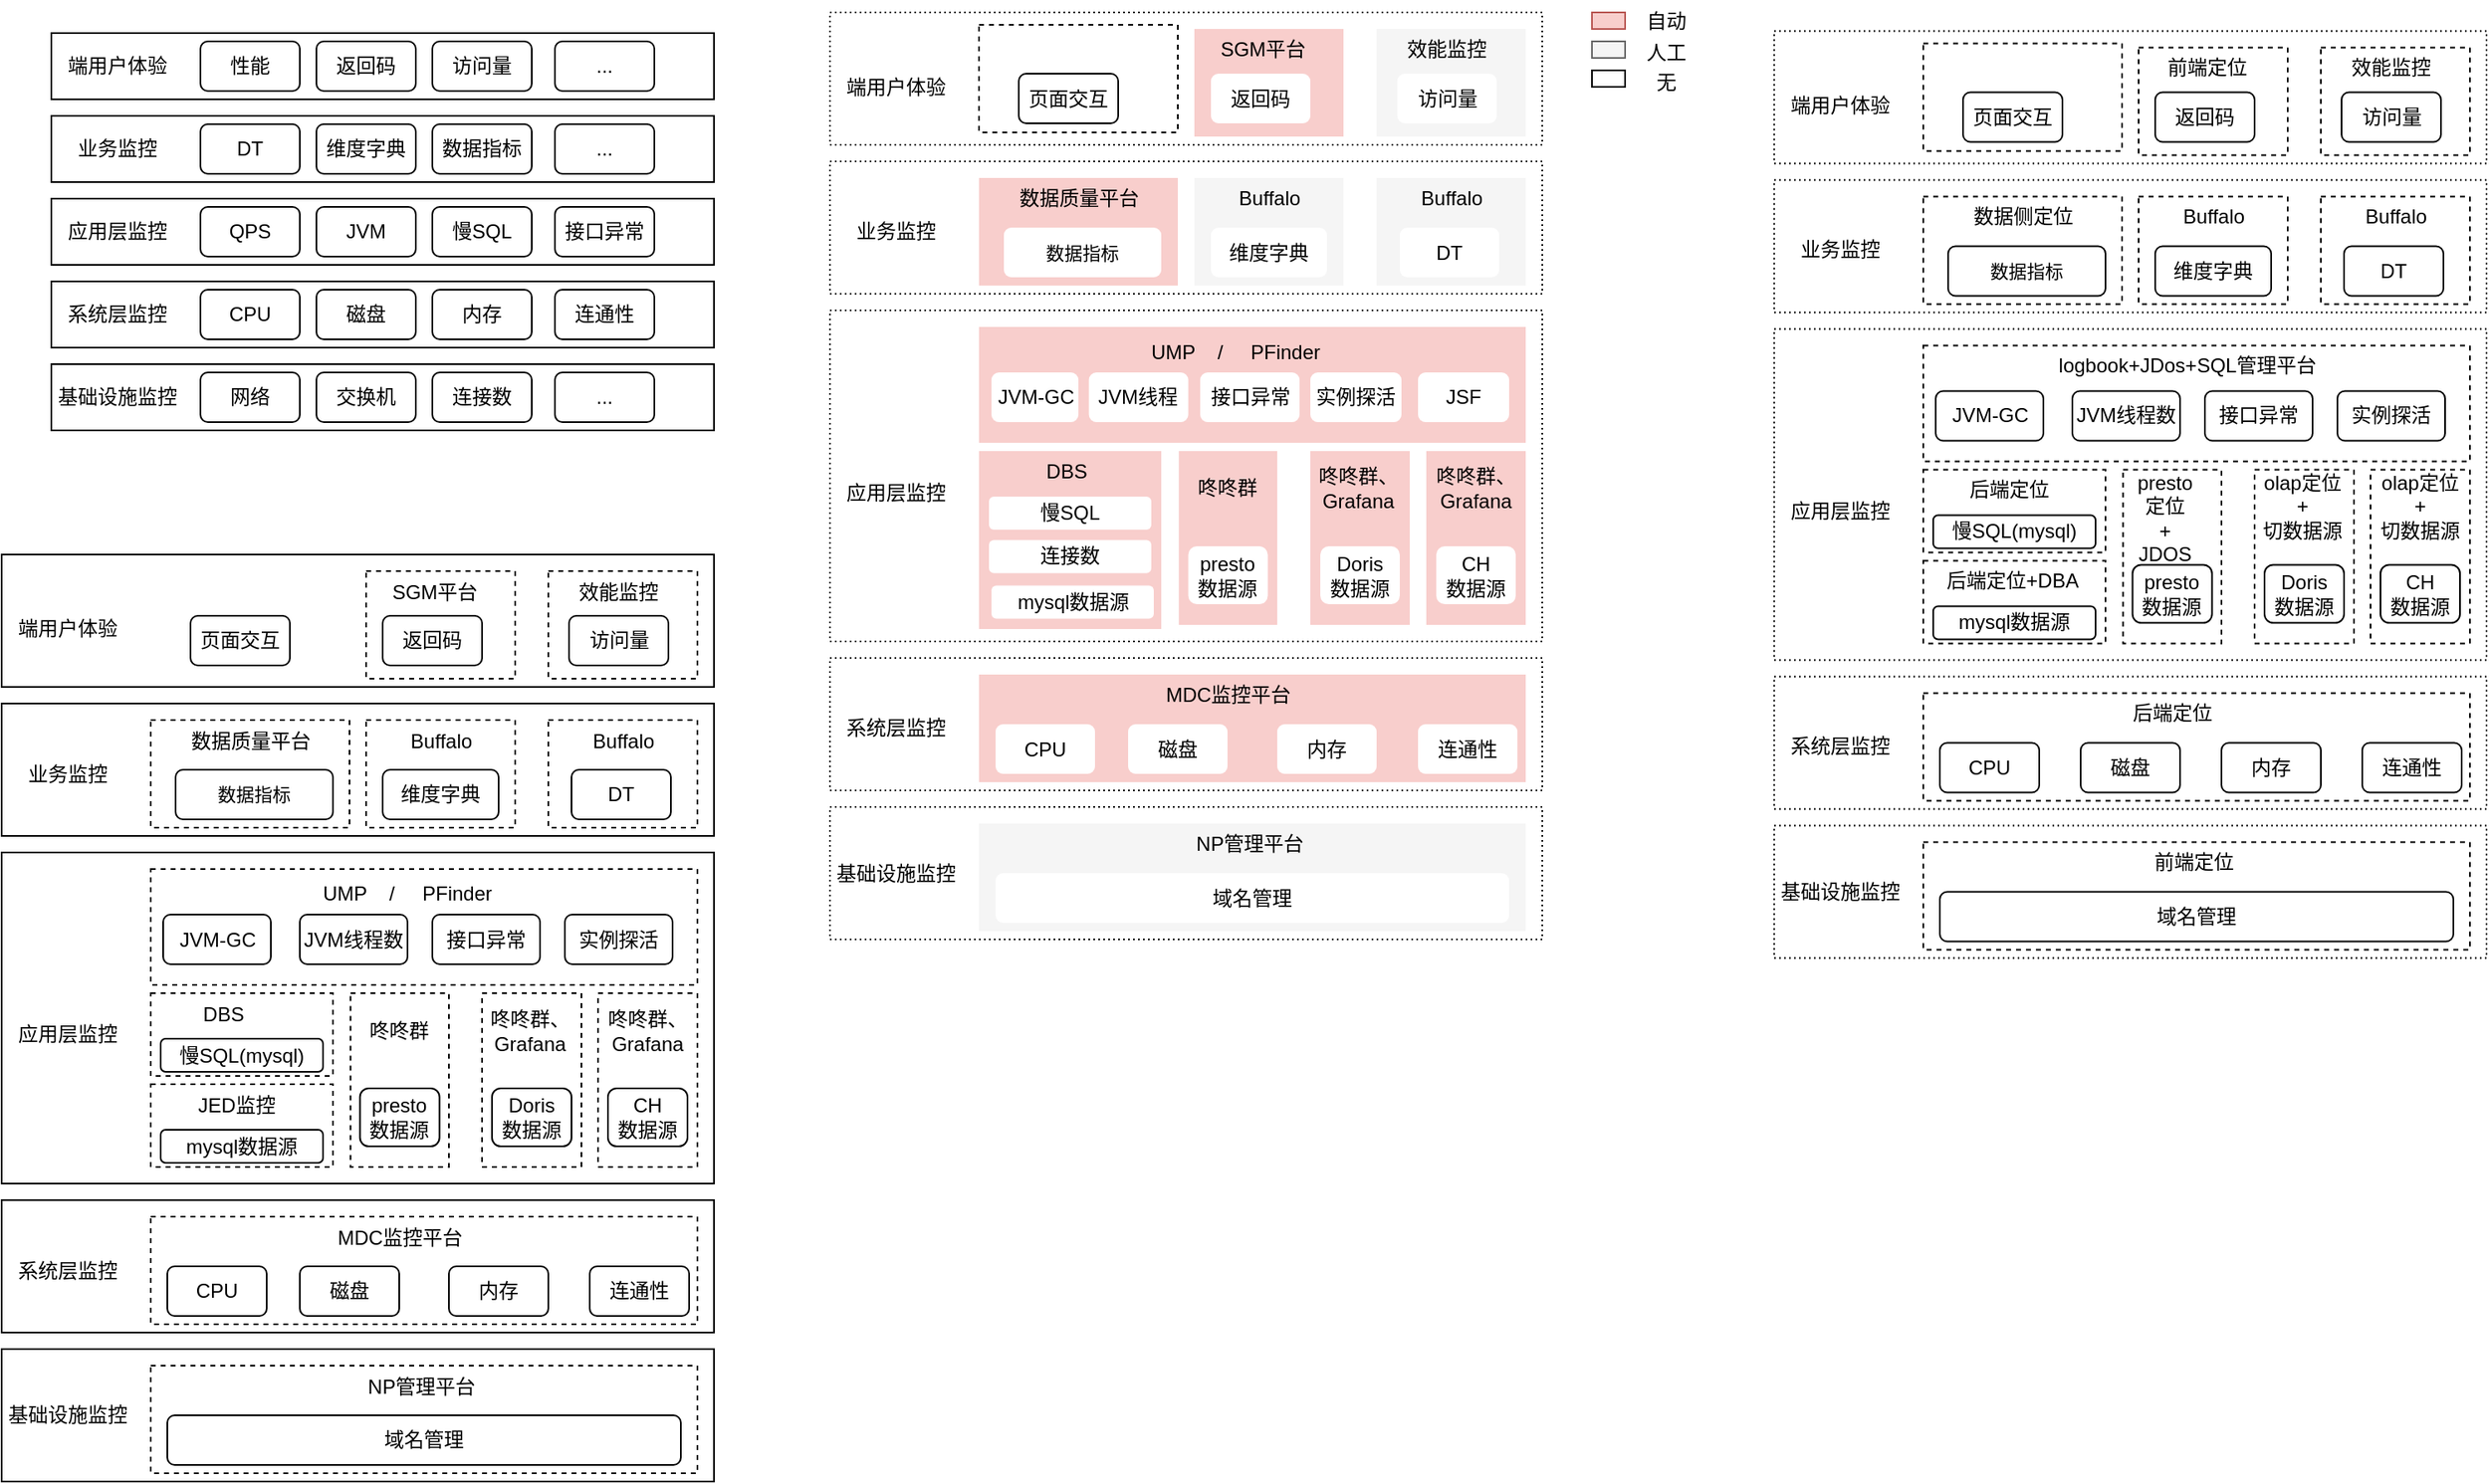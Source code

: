 <mxfile version="21.6.6" type="github">
  <diagram name="系统监控" id="kISr_TE2GQifkpPX-Tt2">
    <mxGraphModel dx="987" dy="639" grid="1" gridSize="10" guides="1" tooltips="1" connect="1" arrows="1" fold="1" page="1" pageScale="1" pageWidth="827" pageHeight="1169" math="0" shadow="0">
      <root>
        <mxCell id="0" />
        <mxCell id="1" parent="0" />
        <mxCell id="VF0tN7SBPmrfUBdGYC7z-159" value="" style="rounded=0;whiteSpace=wrap;html=1;strokeWidth=1;dashed=1;dashPattern=1 2;" vertex="1" parent="1">
          <mxGeometry x="520" y="27.5" width="430" height="80" as="geometry" />
        </mxCell>
        <mxCell id="VF0tN7SBPmrfUBdGYC7z-212" value="" style="rounded=0;whiteSpace=wrap;html=1;dashed=1;shadow=0;strokeWidth=1;" vertex="1" parent="1">
          <mxGeometry x="610" y="35" width="120" height="65" as="geometry" />
        </mxCell>
        <mxCell id="VF0tN7SBPmrfUBdGYC7z-115" value="" style="rounded=0;whiteSpace=wrap;html=1;" vertex="1" parent="1">
          <mxGeometry x="20" y="445" width="430" height="80" as="geometry" />
        </mxCell>
        <mxCell id="VF0tN7SBPmrfUBdGYC7z-153" value="" style="rounded=0;whiteSpace=wrap;html=1;dashed=1;" vertex="1" parent="1">
          <mxGeometry x="350" y="455" width="90" height="65" as="geometry" />
        </mxCell>
        <mxCell id="VF0tN7SBPmrfUBdGYC7z-152" value="" style="rounded=0;whiteSpace=wrap;html=1;dashed=1;" vertex="1" parent="1">
          <mxGeometry x="240" y="455" width="90" height="65" as="geometry" />
        </mxCell>
        <mxCell id="VF0tN7SBPmrfUBdGYC7z-56" value="" style="rounded=0;whiteSpace=wrap;html=1;" vertex="1" parent="1">
          <mxGeometry x="20" y="355" width="430" height="80" as="geometry" />
        </mxCell>
        <mxCell id="VF0tN7SBPmrfUBdGYC7z-151" value="" style="rounded=0;whiteSpace=wrap;html=1;dashed=1;" vertex="1" parent="1">
          <mxGeometry x="350" y="365" width="90" height="65" as="geometry" />
        </mxCell>
        <mxCell id="VF0tN7SBPmrfUBdGYC7z-147" value="" style="rounded=0;whiteSpace=wrap;html=1;dashed=1;" vertex="1" parent="1">
          <mxGeometry x="240" y="365" width="90" height="65" as="geometry" />
        </mxCell>
        <mxCell id="VF0tN7SBPmrfUBdGYC7z-105" value="" style="rounded=0;whiteSpace=wrap;html=1;" vertex="1" parent="1">
          <mxGeometry x="20" y="535" width="430" height="200" as="geometry" />
        </mxCell>
        <mxCell id="VF0tN7SBPmrfUBdGYC7z-126" value="" style="rounded=0;whiteSpace=wrap;html=1;dashed=1;" vertex="1" parent="1">
          <mxGeometry x="230.62" y="620" width="59.38" height="105" as="geometry" />
        </mxCell>
        <mxCell id="VF0tN7SBPmrfUBdGYC7z-1" value="" style="rounded=0;whiteSpace=wrap;html=1;" vertex="1" parent="1">
          <mxGeometry x="50" y="240" width="400" height="40" as="geometry" />
        </mxCell>
        <mxCell id="VF0tN7SBPmrfUBdGYC7z-2" value="基础设施监控" style="text;html=1;strokeColor=none;fillColor=none;align=center;verticalAlign=middle;whiteSpace=wrap;rounded=0;" vertex="1" parent="1">
          <mxGeometry x="50" y="245" width="80" height="30" as="geometry" />
        </mxCell>
        <mxCell id="VF0tN7SBPmrfUBdGYC7z-3" value="网络" style="rounded=1;whiteSpace=wrap;html=1;" vertex="1" parent="1">
          <mxGeometry x="140" y="245" width="60" height="30" as="geometry" />
        </mxCell>
        <mxCell id="VF0tN7SBPmrfUBdGYC7z-4" value="交换机" style="rounded=1;whiteSpace=wrap;html=1;" vertex="1" parent="1">
          <mxGeometry x="210" y="245" width="60" height="30" as="geometry" />
        </mxCell>
        <mxCell id="VF0tN7SBPmrfUBdGYC7z-5" value="连接数" style="rounded=1;whiteSpace=wrap;html=1;" vertex="1" parent="1">
          <mxGeometry x="280" y="245" width="60" height="30" as="geometry" />
        </mxCell>
        <mxCell id="VF0tN7SBPmrfUBdGYC7z-6" value="..." style="rounded=1;whiteSpace=wrap;html=1;" vertex="1" parent="1">
          <mxGeometry x="354" y="245" width="60" height="30" as="geometry" />
        </mxCell>
        <mxCell id="VF0tN7SBPmrfUBdGYC7z-7" value="" style="rounded=0;whiteSpace=wrap;html=1;" vertex="1" parent="1">
          <mxGeometry x="50" y="190" width="400" height="40" as="geometry" />
        </mxCell>
        <mxCell id="VF0tN7SBPmrfUBdGYC7z-8" value="系统层监控" style="text;html=1;strokeColor=none;fillColor=none;align=center;verticalAlign=middle;whiteSpace=wrap;rounded=0;" vertex="1" parent="1">
          <mxGeometry x="50" y="195" width="80" height="30" as="geometry" />
        </mxCell>
        <mxCell id="VF0tN7SBPmrfUBdGYC7z-9" value="CPU" style="rounded=1;whiteSpace=wrap;html=1;" vertex="1" parent="1">
          <mxGeometry x="140" y="195" width="60" height="30" as="geometry" />
        </mxCell>
        <mxCell id="VF0tN7SBPmrfUBdGYC7z-10" value="磁盘" style="rounded=1;whiteSpace=wrap;html=1;" vertex="1" parent="1">
          <mxGeometry x="210" y="195" width="60" height="30" as="geometry" />
        </mxCell>
        <mxCell id="VF0tN7SBPmrfUBdGYC7z-11" value="内存" style="rounded=1;whiteSpace=wrap;html=1;" vertex="1" parent="1">
          <mxGeometry x="280" y="195" width="60" height="30" as="geometry" />
        </mxCell>
        <mxCell id="VF0tN7SBPmrfUBdGYC7z-12" value="连通性" style="rounded=1;whiteSpace=wrap;html=1;" vertex="1" parent="1">
          <mxGeometry x="354" y="195" width="60" height="30" as="geometry" />
        </mxCell>
        <mxCell id="VF0tN7SBPmrfUBdGYC7z-13" value="" style="rounded=0;whiteSpace=wrap;html=1;" vertex="1" parent="1">
          <mxGeometry x="50" y="140" width="400" height="40" as="geometry" />
        </mxCell>
        <mxCell id="VF0tN7SBPmrfUBdGYC7z-14" value="应用层监控" style="text;html=1;strokeColor=none;fillColor=none;align=center;verticalAlign=middle;whiteSpace=wrap;rounded=0;" vertex="1" parent="1">
          <mxGeometry x="50" y="145" width="80" height="30" as="geometry" />
        </mxCell>
        <mxCell id="VF0tN7SBPmrfUBdGYC7z-15" value="QPS" style="rounded=1;whiteSpace=wrap;html=1;" vertex="1" parent="1">
          <mxGeometry x="140" y="145" width="60" height="30" as="geometry" />
        </mxCell>
        <mxCell id="VF0tN7SBPmrfUBdGYC7z-16" value="JVM" style="rounded=1;whiteSpace=wrap;html=1;" vertex="1" parent="1">
          <mxGeometry x="210" y="145" width="60" height="30" as="geometry" />
        </mxCell>
        <mxCell id="VF0tN7SBPmrfUBdGYC7z-17" value="慢SQL" style="rounded=1;whiteSpace=wrap;html=1;" vertex="1" parent="1">
          <mxGeometry x="280" y="145" width="60" height="30" as="geometry" />
        </mxCell>
        <mxCell id="VF0tN7SBPmrfUBdGYC7z-18" value="接口异常" style="rounded=1;whiteSpace=wrap;html=1;" vertex="1" parent="1">
          <mxGeometry x="354" y="145" width="60" height="30" as="geometry" />
        </mxCell>
        <mxCell id="VF0tN7SBPmrfUBdGYC7z-19" value="" style="rounded=0;whiteSpace=wrap;html=1;" vertex="1" parent="1">
          <mxGeometry x="50" y="90" width="400" height="40" as="geometry" />
        </mxCell>
        <mxCell id="VF0tN7SBPmrfUBdGYC7z-20" value="业务监控" style="text;html=1;strokeColor=none;fillColor=none;align=center;verticalAlign=middle;whiteSpace=wrap;rounded=0;" vertex="1" parent="1">
          <mxGeometry x="50" y="95" width="80" height="30" as="geometry" />
        </mxCell>
        <mxCell id="VF0tN7SBPmrfUBdGYC7z-21" value="DT" style="rounded=1;whiteSpace=wrap;html=1;" vertex="1" parent="1">
          <mxGeometry x="140" y="95" width="60" height="30" as="geometry" />
        </mxCell>
        <mxCell id="VF0tN7SBPmrfUBdGYC7z-22" value="维度字典" style="rounded=1;whiteSpace=wrap;html=1;" vertex="1" parent="1">
          <mxGeometry x="210" y="95" width="60" height="30" as="geometry" />
        </mxCell>
        <mxCell id="VF0tN7SBPmrfUBdGYC7z-23" value="数据指标" style="rounded=1;whiteSpace=wrap;html=1;" vertex="1" parent="1">
          <mxGeometry x="280" y="95" width="60" height="30" as="geometry" />
        </mxCell>
        <mxCell id="VF0tN7SBPmrfUBdGYC7z-24" value="..." style="rounded=1;whiteSpace=wrap;html=1;" vertex="1" parent="1">
          <mxGeometry x="354" y="95" width="60" height="30" as="geometry" />
        </mxCell>
        <mxCell id="VF0tN7SBPmrfUBdGYC7z-25" value="" style="rounded=0;whiteSpace=wrap;html=1;" vertex="1" parent="1">
          <mxGeometry x="50" y="40" width="400" height="40" as="geometry" />
        </mxCell>
        <mxCell id="VF0tN7SBPmrfUBdGYC7z-26" value="端用户体验" style="text;html=1;strokeColor=none;fillColor=none;align=center;verticalAlign=middle;whiteSpace=wrap;rounded=0;" vertex="1" parent="1">
          <mxGeometry x="50" y="45" width="80" height="30" as="geometry" />
        </mxCell>
        <mxCell id="VF0tN7SBPmrfUBdGYC7z-27" value="性能" style="rounded=1;whiteSpace=wrap;html=1;" vertex="1" parent="1">
          <mxGeometry x="140" y="45" width="60" height="30" as="geometry" />
        </mxCell>
        <mxCell id="VF0tN7SBPmrfUBdGYC7z-28" value="返回码" style="rounded=1;whiteSpace=wrap;html=1;" vertex="1" parent="1">
          <mxGeometry x="210" y="45" width="60" height="30" as="geometry" />
        </mxCell>
        <mxCell id="VF0tN7SBPmrfUBdGYC7z-30" value="访问量" style="rounded=1;whiteSpace=wrap;html=1;" vertex="1" parent="1">
          <mxGeometry x="280" y="45" width="60" height="30" as="geometry" />
        </mxCell>
        <mxCell id="VF0tN7SBPmrfUBdGYC7z-31" value="..." style="rounded=1;whiteSpace=wrap;html=1;" vertex="1" parent="1">
          <mxGeometry x="354" y="45" width="60" height="30" as="geometry" />
        </mxCell>
        <mxCell id="VF0tN7SBPmrfUBdGYC7z-32" value="" style="rounded=0;whiteSpace=wrap;html=1;" vertex="1" parent="1">
          <mxGeometry x="20" y="835" width="430" height="80" as="geometry" />
        </mxCell>
        <mxCell id="VF0tN7SBPmrfUBdGYC7z-33" value="基础设施监控" style="text;html=1;strokeColor=none;fillColor=none;align=center;verticalAlign=middle;whiteSpace=wrap;rounded=0;" vertex="1" parent="1">
          <mxGeometry x="20" y="860" width="80" height="30" as="geometry" />
        </mxCell>
        <mxCell id="VF0tN7SBPmrfUBdGYC7z-34" value="" style="rounded=0;whiteSpace=wrap;html=1;dashed=1;" vertex="1" parent="1">
          <mxGeometry x="110" y="845" width="330" height="65" as="geometry" />
        </mxCell>
        <mxCell id="VF0tN7SBPmrfUBdGYC7z-57" value="端用户体验" style="text;html=1;strokeColor=none;fillColor=none;align=center;verticalAlign=middle;whiteSpace=wrap;rounded=0;" vertex="1" parent="1">
          <mxGeometry x="20" y="385" width="80" height="30" as="geometry" />
        </mxCell>
        <mxCell id="VF0tN7SBPmrfUBdGYC7z-58" value="页面交互" style="rounded=1;whiteSpace=wrap;html=1;" vertex="1" parent="1">
          <mxGeometry x="134" y="392" width="60" height="30" as="geometry" />
        </mxCell>
        <mxCell id="VF0tN7SBPmrfUBdGYC7z-59" value="返回码" style="rounded=1;whiteSpace=wrap;html=1;" vertex="1" parent="1">
          <mxGeometry x="250" y="392" width="60" height="30" as="geometry" />
        </mxCell>
        <mxCell id="VF0tN7SBPmrfUBdGYC7z-60" value="访问量" style="rounded=1;whiteSpace=wrap;html=1;" vertex="1" parent="1">
          <mxGeometry x="362.5" y="392" width="60" height="30" as="geometry" />
        </mxCell>
        <mxCell id="VF0tN7SBPmrfUBdGYC7z-95" value="域名管理" style="rounded=1;whiteSpace=wrap;html=1;" vertex="1" parent="1">
          <mxGeometry x="120" y="875" width="310" height="30" as="geometry" />
        </mxCell>
        <mxCell id="VF0tN7SBPmrfUBdGYC7z-96" value="NP管理平台" style="text;html=1;strokeColor=none;fillColor=none;align=center;verticalAlign=middle;whiteSpace=wrap;rounded=0;" vertex="1" parent="1">
          <mxGeometry x="212.25" y="845" width="122.5" height="25" as="geometry" />
        </mxCell>
        <mxCell id="VF0tN7SBPmrfUBdGYC7z-97" value="" style="rounded=0;whiteSpace=wrap;html=1;" vertex="1" parent="1">
          <mxGeometry x="20" y="745" width="430" height="80" as="geometry" />
        </mxCell>
        <mxCell id="VF0tN7SBPmrfUBdGYC7z-98" value="系统层监控" style="text;html=1;strokeColor=none;fillColor=none;align=center;verticalAlign=middle;whiteSpace=wrap;rounded=0;" vertex="1" parent="1">
          <mxGeometry x="20" y="772.5" width="80" height="30" as="geometry" />
        </mxCell>
        <mxCell id="VF0tN7SBPmrfUBdGYC7z-99" value="" style="rounded=0;whiteSpace=wrap;html=1;dashed=1;" vertex="1" parent="1">
          <mxGeometry x="110" y="755" width="330" height="65" as="geometry" />
        </mxCell>
        <mxCell id="VF0tN7SBPmrfUBdGYC7z-100" value="CPU" style="rounded=1;whiteSpace=wrap;html=1;" vertex="1" parent="1">
          <mxGeometry x="120" y="785" width="60" height="30" as="geometry" />
        </mxCell>
        <mxCell id="VF0tN7SBPmrfUBdGYC7z-101" value="MDC监控平台" style="text;html=1;strokeColor=none;fillColor=none;align=center;verticalAlign=middle;whiteSpace=wrap;rounded=0;" vertex="1" parent="1">
          <mxGeometry x="198.75" y="755" width="122.5" height="25" as="geometry" />
        </mxCell>
        <mxCell id="VF0tN7SBPmrfUBdGYC7z-102" value="磁盘" style="rounded=1;whiteSpace=wrap;html=1;" vertex="1" parent="1">
          <mxGeometry x="200" y="785" width="60" height="30" as="geometry" />
        </mxCell>
        <mxCell id="VF0tN7SBPmrfUBdGYC7z-103" value="内存" style="rounded=1;whiteSpace=wrap;html=1;" vertex="1" parent="1">
          <mxGeometry x="290" y="785" width="60" height="30" as="geometry" />
        </mxCell>
        <mxCell id="VF0tN7SBPmrfUBdGYC7z-104" value="连通性" style="rounded=1;whiteSpace=wrap;html=1;" vertex="1" parent="1">
          <mxGeometry x="375" y="785" width="60" height="30" as="geometry" />
        </mxCell>
        <mxCell id="VF0tN7SBPmrfUBdGYC7z-106" value="应用层监控" style="text;html=1;strokeColor=none;fillColor=none;align=center;verticalAlign=middle;whiteSpace=wrap;rounded=0;" vertex="1" parent="1">
          <mxGeometry x="20" y="630" width="80" height="30" as="geometry" />
        </mxCell>
        <mxCell id="VF0tN7SBPmrfUBdGYC7z-107" value="" style="rounded=0;whiteSpace=wrap;html=1;dashed=1;" vertex="1" parent="1">
          <mxGeometry x="110" y="545" width="330" height="70" as="geometry" />
        </mxCell>
        <mxCell id="VF0tN7SBPmrfUBdGYC7z-108" value="JVM-GC" style="rounded=1;whiteSpace=wrap;html=1;" vertex="1" parent="1">
          <mxGeometry x="117.5" y="572.5" width="65" height="30" as="geometry" />
        </mxCell>
        <mxCell id="VF0tN7SBPmrfUBdGYC7z-109" value="UMP&amp;nbsp; &amp;nbsp; /&amp;nbsp; &amp;nbsp; &amp;nbsp;PFinder" style="text;html=1;strokeColor=none;fillColor=none;align=center;verticalAlign=middle;whiteSpace=wrap;rounded=0;" vertex="1" parent="1">
          <mxGeometry x="200" y="547.5" width="130" height="25" as="geometry" />
        </mxCell>
        <mxCell id="VF0tN7SBPmrfUBdGYC7z-110" value="实例探活" style="rounded=1;whiteSpace=wrap;html=1;" vertex="1" parent="1">
          <mxGeometry x="360" y="572.5" width="65" height="30" as="geometry" />
        </mxCell>
        <mxCell id="VF0tN7SBPmrfUBdGYC7z-113" value="" style="rounded=0;whiteSpace=wrap;html=1;dashed=1;" vertex="1" parent="1">
          <mxGeometry x="110" y="620" width="110" height="50" as="geometry" />
        </mxCell>
        <mxCell id="VF0tN7SBPmrfUBdGYC7z-111" value="慢SQL(mysql)" style="rounded=1;whiteSpace=wrap;html=1;" vertex="1" parent="1">
          <mxGeometry x="116" y="647.5" width="98" height="20" as="geometry" />
        </mxCell>
        <mxCell id="VF0tN7SBPmrfUBdGYC7z-114" value="DBS" style="text;html=1;strokeColor=none;fillColor=none;align=center;verticalAlign=middle;whiteSpace=wrap;rounded=0;" vertex="1" parent="1">
          <mxGeometry x="134" y="620" width="40" height="25" as="geometry" />
        </mxCell>
        <mxCell id="VF0tN7SBPmrfUBdGYC7z-116" value="业务监控" style="text;html=1;strokeColor=none;fillColor=none;align=center;verticalAlign=middle;whiteSpace=wrap;rounded=0;" vertex="1" parent="1">
          <mxGeometry x="20" y="472.5" width="80" height="30" as="geometry" />
        </mxCell>
        <mxCell id="VF0tN7SBPmrfUBdGYC7z-117" value="" style="rounded=0;whiteSpace=wrap;html=1;dashed=1;" vertex="1" parent="1">
          <mxGeometry x="110" y="455" width="120" height="65" as="geometry" />
        </mxCell>
        <mxCell id="VF0tN7SBPmrfUBdGYC7z-118" value="&lt;font style=&quot;font-size: 11px;&quot;&gt;数据指标&lt;/font&gt;" style="rounded=1;whiteSpace=wrap;html=1;" vertex="1" parent="1">
          <mxGeometry x="125" y="485" width="95" height="30" as="geometry" />
        </mxCell>
        <mxCell id="VF0tN7SBPmrfUBdGYC7z-119" value="数据质量平台" style="text;html=1;strokeColor=none;fillColor=none;align=center;verticalAlign=middle;whiteSpace=wrap;rounded=0;" vertex="1" parent="1">
          <mxGeometry x="123.75" y="455" width="92.5" height="25" as="geometry" />
        </mxCell>
        <mxCell id="VF0tN7SBPmrfUBdGYC7z-122" value="维度字典" style="rounded=1;whiteSpace=wrap;html=1;" vertex="1" parent="1">
          <mxGeometry x="250" y="485" width="70" height="30" as="geometry" />
        </mxCell>
        <mxCell id="VF0tN7SBPmrfUBdGYC7z-123" value="DT" style="rounded=1;whiteSpace=wrap;html=1;" vertex="1" parent="1">
          <mxGeometry x="364" y="485" width="60" height="30" as="geometry" />
        </mxCell>
        <mxCell id="VF0tN7SBPmrfUBdGYC7z-131" value="" style="rounded=0;whiteSpace=wrap;html=1;dashed=1;" vertex="1" parent="1">
          <mxGeometry x="110" y="675" width="110" height="50" as="geometry" />
        </mxCell>
        <mxCell id="VF0tN7SBPmrfUBdGYC7z-132" value="mysql数据源" style="rounded=1;whiteSpace=wrap;html=1;" vertex="1" parent="1">
          <mxGeometry x="116" y="702.5" width="98" height="20" as="geometry" />
        </mxCell>
        <mxCell id="VF0tN7SBPmrfUBdGYC7z-133" value="JED监控" style="text;html=1;strokeColor=none;fillColor=none;align=center;verticalAlign=middle;whiteSpace=wrap;rounded=0;" vertex="1" parent="1">
          <mxGeometry x="134" y="675" width="56" height="25" as="geometry" />
        </mxCell>
        <mxCell id="VF0tN7SBPmrfUBdGYC7z-134" value="JVM线程数" style="rounded=1;whiteSpace=wrap;html=1;" vertex="1" parent="1">
          <mxGeometry x="200" y="572.5" width="65" height="30" as="geometry" />
        </mxCell>
        <mxCell id="VF0tN7SBPmrfUBdGYC7z-135" value="接口异常" style="rounded=1;whiteSpace=wrap;html=1;" vertex="1" parent="1">
          <mxGeometry x="280" y="572.5" width="65" height="30" as="geometry" />
        </mxCell>
        <mxCell id="VF0tN7SBPmrfUBdGYC7z-136" value="" style="rounded=0;whiteSpace=wrap;html=1;dashed=1;" vertex="1" parent="1">
          <mxGeometry x="310" y="620" width="60" height="105" as="geometry" />
        </mxCell>
        <mxCell id="VF0tN7SBPmrfUBdGYC7z-137" value="" style="rounded=0;whiteSpace=wrap;html=1;dashed=1;" vertex="1" parent="1">
          <mxGeometry x="380" y="620" width="60" height="105" as="geometry" />
        </mxCell>
        <mxCell id="VF0tN7SBPmrfUBdGYC7z-138" value="presto&lt;br&gt;数据源" style="rounded=1;whiteSpace=wrap;html=1;" vertex="1" parent="1">
          <mxGeometry x="236.31" y="677.5" width="48" height="35" as="geometry" />
        </mxCell>
        <mxCell id="VF0tN7SBPmrfUBdGYC7z-139" value="咚咚群" style="text;html=1;strokeColor=none;fillColor=none;align=center;verticalAlign=middle;whiteSpace=wrap;rounded=0;" vertex="1" parent="1">
          <mxGeometry x="235" y="630" width="50" height="25" as="geometry" />
        </mxCell>
        <mxCell id="VF0tN7SBPmrfUBdGYC7z-140" value="Doris&lt;br&gt;数据源" style="rounded=1;whiteSpace=wrap;html=1;" vertex="1" parent="1">
          <mxGeometry x="316" y="677.5" width="48" height="35" as="geometry" />
        </mxCell>
        <mxCell id="VF0tN7SBPmrfUBdGYC7z-141" value="咚咚群、&lt;br&gt;Grafana" style="text;html=1;strokeColor=none;fillColor=none;align=center;verticalAlign=middle;whiteSpace=wrap;rounded=0;" vertex="1" parent="1">
          <mxGeometry x="314" y="630" width="50" height="25" as="geometry" />
        </mxCell>
        <mxCell id="VF0tN7SBPmrfUBdGYC7z-142" value="CH&lt;br&gt;数据源" style="rounded=1;whiteSpace=wrap;html=1;" vertex="1" parent="1">
          <mxGeometry x="386" y="677.5" width="48" height="35" as="geometry" />
        </mxCell>
        <mxCell id="VF0tN7SBPmrfUBdGYC7z-143" value="咚咚群、&lt;br&gt;Grafana" style="text;html=1;strokeColor=none;fillColor=none;align=center;verticalAlign=middle;whiteSpace=wrap;rounded=0;" vertex="1" parent="1">
          <mxGeometry x="385" y="630" width="50" height="25" as="geometry" />
        </mxCell>
        <mxCell id="VF0tN7SBPmrfUBdGYC7z-145" value="效能监控" style="text;html=1;strokeColor=none;fillColor=none;align=center;verticalAlign=middle;whiteSpace=wrap;rounded=0;" vertex="1" parent="1">
          <mxGeometry x="365" y="365" width="55" height="25" as="geometry" />
        </mxCell>
        <mxCell id="VF0tN7SBPmrfUBdGYC7z-148" value="SGM平台" style="text;html=1;strokeColor=none;fillColor=none;align=center;verticalAlign=middle;whiteSpace=wrap;rounded=0;" vertex="1" parent="1">
          <mxGeometry x="254" y="365" width="55" height="25" as="geometry" />
        </mxCell>
        <mxCell id="VF0tN7SBPmrfUBdGYC7z-154" value="Buffalo" style="text;html=1;strokeColor=none;fillColor=none;align=center;verticalAlign=middle;whiteSpace=wrap;rounded=0;" vertex="1" parent="1">
          <mxGeometry x="257.5" y="455" width="55" height="25" as="geometry" />
        </mxCell>
        <mxCell id="VF0tN7SBPmrfUBdGYC7z-155" value="Buffalo" style="text;html=1;strokeColor=none;fillColor=none;align=center;verticalAlign=middle;whiteSpace=wrap;rounded=0;" vertex="1" parent="1">
          <mxGeometry x="367.5" y="455" width="55" height="25" as="geometry" />
        </mxCell>
        <mxCell id="VF0tN7SBPmrfUBdGYC7z-156" value="" style="rounded=0;whiteSpace=wrap;html=1;strokeWidth=1;dashed=1;dashPattern=1 2;" vertex="1" parent="1">
          <mxGeometry x="520" y="117.5" width="430" height="80" as="geometry" />
        </mxCell>
        <mxCell id="VF0tN7SBPmrfUBdGYC7z-157" value="" style="rounded=0;whiteSpace=wrap;html=1;dashed=1;strokeWidth=1;fillColor=#f5f5f5;strokeColor=none;fontColor=#333333;" vertex="1" parent="1">
          <mxGeometry x="850" y="127.5" width="90" height="65" as="geometry" />
        </mxCell>
        <mxCell id="VF0tN7SBPmrfUBdGYC7z-158" value="" style="rounded=0;whiteSpace=wrap;html=1;dashed=1;strokeWidth=1;fillColor=#f5f5f5;strokeColor=none;fontColor=#333333;" vertex="1" parent="1">
          <mxGeometry x="740" y="127.5" width="90" height="65" as="geometry" />
        </mxCell>
        <mxCell id="VF0tN7SBPmrfUBdGYC7z-160" value="" style="rounded=0;whiteSpace=wrap;html=1;dashed=1;strokeWidth=1;fillColor=#f5f5f5;strokeColor=none;fontColor=#333333;" vertex="1" parent="1">
          <mxGeometry x="850" y="37.5" width="90" height="65" as="geometry" />
        </mxCell>
        <mxCell id="VF0tN7SBPmrfUBdGYC7z-161" value="" style="rounded=0;whiteSpace=wrap;html=1;dashed=1;strokeWidth=1;strokeColor=none;fillColor=#f8cecc;" vertex="1" parent="1">
          <mxGeometry x="740" y="37.5" width="90" height="65" as="geometry" />
        </mxCell>
        <mxCell id="VF0tN7SBPmrfUBdGYC7z-162" value="" style="rounded=0;whiteSpace=wrap;html=1;strokeWidth=1;dashed=1;dashPattern=1 2;" vertex="1" parent="1">
          <mxGeometry x="520" y="207.5" width="430" height="200" as="geometry" />
        </mxCell>
        <mxCell id="VF0tN7SBPmrfUBdGYC7z-163" value="" style="rounded=0;whiteSpace=wrap;html=1;dashed=1;strokeWidth=1;strokeColor=none;fillColor=#f8cecc;" vertex="1" parent="1">
          <mxGeometry x="730.62" y="292.5" width="59.38" height="105" as="geometry" />
        </mxCell>
        <mxCell id="VF0tN7SBPmrfUBdGYC7z-164" value="" style="rounded=0;whiteSpace=wrap;html=1;strokeWidth=1;dashed=1;dashPattern=1 2;" vertex="1" parent="1">
          <mxGeometry x="520" y="507.5" width="430" height="80" as="geometry" />
        </mxCell>
        <mxCell id="VF0tN7SBPmrfUBdGYC7z-165" value="基础设施监控" style="text;html=1;align=center;verticalAlign=middle;whiteSpace=wrap;rounded=0;strokeWidth=1;" vertex="1" parent="1">
          <mxGeometry x="520" y="532.5" width="80" height="30" as="geometry" />
        </mxCell>
        <mxCell id="VF0tN7SBPmrfUBdGYC7z-166" value="" style="rounded=0;whiteSpace=wrap;html=1;dashed=1;strokeWidth=1;fillColor=#f5f5f5;strokeColor=none;fontColor=#333333;" vertex="1" parent="1">
          <mxGeometry x="610" y="517.5" width="330" height="65" as="geometry" />
        </mxCell>
        <mxCell id="VF0tN7SBPmrfUBdGYC7z-167" value="端用户体验" style="text;html=1;align=center;verticalAlign=middle;whiteSpace=wrap;rounded=0;strokeWidth=1;" vertex="1" parent="1">
          <mxGeometry x="520" y="57.5" width="80" height="30" as="geometry" />
        </mxCell>
        <mxCell id="VF0tN7SBPmrfUBdGYC7z-168" value="页面交互" style="rounded=1;whiteSpace=wrap;html=1;strokeWidth=1;" vertex="1" parent="1">
          <mxGeometry x="634" y="64.5" width="60" height="30" as="geometry" />
        </mxCell>
        <mxCell id="VF0tN7SBPmrfUBdGYC7z-169" value="返回码" style="rounded=1;whiteSpace=wrap;html=1;strokeWidth=1;strokeColor=none;" vertex="1" parent="1">
          <mxGeometry x="750" y="64.5" width="60" height="30" as="geometry" />
        </mxCell>
        <mxCell id="VF0tN7SBPmrfUBdGYC7z-170" value="访问量" style="rounded=1;whiteSpace=wrap;html=1;strokeWidth=1;strokeColor=none;" vertex="1" parent="1">
          <mxGeometry x="862.5" y="64.5" width="60" height="30" as="geometry" />
        </mxCell>
        <mxCell id="VF0tN7SBPmrfUBdGYC7z-171" value="域名管理" style="rounded=1;whiteSpace=wrap;html=1;strokeWidth=1;strokeColor=none;" vertex="1" parent="1">
          <mxGeometry x="620" y="547.5" width="310" height="30" as="geometry" />
        </mxCell>
        <mxCell id="VF0tN7SBPmrfUBdGYC7z-172" value="NP管理平台" style="text;html=1;align=center;verticalAlign=middle;whiteSpace=wrap;rounded=0;strokeWidth=1;" vertex="1" parent="1">
          <mxGeometry x="712.25" y="517.5" width="122.5" height="25" as="geometry" />
        </mxCell>
        <mxCell id="VF0tN7SBPmrfUBdGYC7z-173" value="" style="rounded=0;whiteSpace=wrap;html=1;strokeWidth=1;dashed=1;dashPattern=1 2;" vertex="1" parent="1">
          <mxGeometry x="520" y="417.5" width="430" height="80" as="geometry" />
        </mxCell>
        <mxCell id="VF0tN7SBPmrfUBdGYC7z-174" value="系统层监控" style="text;html=1;align=center;verticalAlign=middle;whiteSpace=wrap;rounded=0;strokeWidth=1;" vertex="1" parent="1">
          <mxGeometry x="520" y="445" width="80" height="30" as="geometry" />
        </mxCell>
        <mxCell id="VF0tN7SBPmrfUBdGYC7z-175" value="" style="rounded=0;whiteSpace=wrap;html=1;dashed=1;strokeWidth=1;strokeColor=none;fillColor=#f8cecc;" vertex="1" parent="1">
          <mxGeometry x="610" y="427.5" width="330" height="65" as="geometry" />
        </mxCell>
        <mxCell id="VF0tN7SBPmrfUBdGYC7z-176" value="CPU" style="rounded=1;whiteSpace=wrap;html=1;strokeWidth=1;strokeColor=none;" vertex="1" parent="1">
          <mxGeometry x="620" y="457.5" width="60" height="30" as="geometry" />
        </mxCell>
        <mxCell id="VF0tN7SBPmrfUBdGYC7z-177" value="MDC监控平台" style="text;html=1;align=center;verticalAlign=middle;whiteSpace=wrap;rounded=0;strokeWidth=1;" vertex="1" parent="1">
          <mxGeometry x="698.75" y="427.5" width="122.5" height="25" as="geometry" />
        </mxCell>
        <mxCell id="VF0tN7SBPmrfUBdGYC7z-178" value="磁盘" style="rounded=1;whiteSpace=wrap;html=1;strokeWidth=1;strokeColor=none;" vertex="1" parent="1">
          <mxGeometry x="700" y="457.5" width="60" height="30" as="geometry" />
        </mxCell>
        <mxCell id="VF0tN7SBPmrfUBdGYC7z-179" value="内存" style="rounded=1;whiteSpace=wrap;html=1;strokeWidth=1;strokeColor=none;" vertex="1" parent="1">
          <mxGeometry x="790" y="457.5" width="60" height="30" as="geometry" />
        </mxCell>
        <mxCell id="VF0tN7SBPmrfUBdGYC7z-180" value="连通性" style="rounded=1;whiteSpace=wrap;html=1;strokeWidth=1;strokeColor=none;" vertex="1" parent="1">
          <mxGeometry x="875" y="457.5" width="60" height="30" as="geometry" />
        </mxCell>
        <mxCell id="VF0tN7SBPmrfUBdGYC7z-181" value="应用层监控" style="text;html=1;align=center;verticalAlign=middle;whiteSpace=wrap;rounded=0;strokeWidth=1;" vertex="1" parent="1">
          <mxGeometry x="520" y="302.5" width="80" height="30" as="geometry" />
        </mxCell>
        <mxCell id="VF0tN7SBPmrfUBdGYC7z-182" value="" style="rounded=0;whiteSpace=wrap;html=1;dashed=1;strokeWidth=1;strokeColor=none;fillColor=#f8cecc;" vertex="1" parent="1">
          <mxGeometry x="610" y="217.5" width="330" height="70" as="geometry" />
        </mxCell>
        <mxCell id="VF0tN7SBPmrfUBdGYC7z-183" value="JVM-GC" style="rounded=1;whiteSpace=wrap;html=1;strokeWidth=1;strokeColor=none;" vertex="1" parent="1">
          <mxGeometry x="617.5" y="245" width="52.5" height="30" as="geometry" />
        </mxCell>
        <mxCell id="VF0tN7SBPmrfUBdGYC7z-184" value="UMP&amp;nbsp; &amp;nbsp; /&amp;nbsp; &amp;nbsp; &amp;nbsp;PFinder" style="text;html=1;align=center;verticalAlign=middle;whiteSpace=wrap;rounded=0;strokeWidth=1;" vertex="1" parent="1">
          <mxGeometry x="700" y="220" width="130" height="25" as="geometry" />
        </mxCell>
        <mxCell id="VF0tN7SBPmrfUBdGYC7z-185" value="实例探活" style="rounded=1;whiteSpace=wrap;html=1;strokeWidth=1;strokeColor=none;" vertex="1" parent="1">
          <mxGeometry x="810" y="245" width="55" height="30" as="geometry" />
        </mxCell>
        <mxCell id="VF0tN7SBPmrfUBdGYC7z-186" value="" style="rounded=0;whiteSpace=wrap;html=1;dashed=1;strokeWidth=1;fillColor=#f8cecc;strokeColor=none;" vertex="1" parent="1">
          <mxGeometry x="610" y="292.5" width="110" height="107.5" as="geometry" />
        </mxCell>
        <mxCell id="VF0tN7SBPmrfUBdGYC7z-187" value="慢SQL" style="rounded=1;whiteSpace=wrap;html=1;strokeWidth=1;strokeColor=none;" vertex="1" parent="1">
          <mxGeometry x="616" y="320" width="98" height="20" as="geometry" />
        </mxCell>
        <mxCell id="VF0tN7SBPmrfUBdGYC7z-188" value="DBS" style="text;html=1;align=center;verticalAlign=middle;whiteSpace=wrap;rounded=0;strokeWidth=1;" vertex="1" parent="1">
          <mxGeometry x="642.5" y="292.5" width="40" height="25" as="geometry" />
        </mxCell>
        <mxCell id="VF0tN7SBPmrfUBdGYC7z-189" value="业务监控" style="text;html=1;align=center;verticalAlign=middle;whiteSpace=wrap;rounded=0;strokeWidth=1;" vertex="1" parent="1">
          <mxGeometry x="520" y="145" width="80" height="30" as="geometry" />
        </mxCell>
        <mxCell id="VF0tN7SBPmrfUBdGYC7z-190" value="" style="rounded=0;whiteSpace=wrap;html=1;dashed=1;strokeWidth=1;strokeColor=none;fillColor=#f8cecc;" vertex="1" parent="1">
          <mxGeometry x="610" y="127.5" width="120" height="65" as="geometry" />
        </mxCell>
        <mxCell id="VF0tN7SBPmrfUBdGYC7z-191" value="&lt;font style=&quot;font-size: 11px;&quot;&gt;数据指标&lt;/font&gt;" style="rounded=1;whiteSpace=wrap;html=1;strokeWidth=1;strokeColor=none;" vertex="1" parent="1">
          <mxGeometry x="625" y="157.5" width="95" height="30" as="geometry" />
        </mxCell>
        <mxCell id="VF0tN7SBPmrfUBdGYC7z-192" value="数据质量平台" style="text;html=1;align=center;verticalAlign=middle;whiteSpace=wrap;rounded=0;strokeWidth=1;strokeColor=none;" vertex="1" parent="1">
          <mxGeometry x="623.75" y="127.5" width="92.5" height="25" as="geometry" />
        </mxCell>
        <mxCell id="VF0tN7SBPmrfUBdGYC7z-193" value="维度字典" style="rounded=1;whiteSpace=wrap;html=1;strokeWidth=1;strokeColor=none;" vertex="1" parent="1">
          <mxGeometry x="750" y="157.5" width="70" height="30" as="geometry" />
        </mxCell>
        <mxCell id="VF0tN7SBPmrfUBdGYC7z-194" value="DT" style="rounded=1;whiteSpace=wrap;html=1;strokeWidth=1;strokeColor=none;" vertex="1" parent="1">
          <mxGeometry x="864" y="157.5" width="60" height="30" as="geometry" />
        </mxCell>
        <mxCell id="VF0tN7SBPmrfUBdGYC7z-196" value="mysql数据源" style="rounded=1;whiteSpace=wrap;html=1;strokeWidth=1;strokeColor=none;" vertex="1" parent="1">
          <mxGeometry x="617.5" y="373.75" width="98" height="20" as="geometry" />
        </mxCell>
        <mxCell id="VF0tN7SBPmrfUBdGYC7z-198" value="JVM线程" style="rounded=1;whiteSpace=wrap;html=1;strokeWidth=1;strokeColor=none;" vertex="1" parent="1">
          <mxGeometry x="676.31" y="245" width="60" height="30" as="geometry" />
        </mxCell>
        <mxCell id="VF0tN7SBPmrfUBdGYC7z-199" value="接口异常" style="rounded=1;whiteSpace=wrap;html=1;strokeWidth=1;strokeColor=none;" vertex="1" parent="1">
          <mxGeometry x="743.5" y="245" width="60" height="30" as="geometry" />
        </mxCell>
        <mxCell id="VF0tN7SBPmrfUBdGYC7z-200" value="" style="rounded=0;whiteSpace=wrap;html=1;dashed=1;strokeWidth=1;strokeColor=none;fillColor=#f8cecc;" vertex="1" parent="1">
          <mxGeometry x="810" y="292.5" width="60" height="105" as="geometry" />
        </mxCell>
        <mxCell id="VF0tN7SBPmrfUBdGYC7z-201" value="" style="rounded=0;whiteSpace=wrap;html=1;dashed=1;strokeWidth=1;strokeColor=none;fillColor=#f8cecc;" vertex="1" parent="1">
          <mxGeometry x="880" y="292.5" width="60" height="105" as="geometry" />
        </mxCell>
        <mxCell id="VF0tN7SBPmrfUBdGYC7z-202" value="presto&lt;br&gt;数据源" style="rounded=1;whiteSpace=wrap;html=1;strokeWidth=1;strokeColor=none;" vertex="1" parent="1">
          <mxGeometry x="736.31" y="350" width="48" height="35" as="geometry" />
        </mxCell>
        <mxCell id="VF0tN7SBPmrfUBdGYC7z-203" value="咚咚群" style="text;html=1;align=center;verticalAlign=middle;whiteSpace=wrap;rounded=0;strokeWidth=1;" vertex="1" parent="1">
          <mxGeometry x="735" y="302.5" width="50" height="25" as="geometry" />
        </mxCell>
        <mxCell id="VF0tN7SBPmrfUBdGYC7z-204" value="Doris&lt;br&gt;数据源" style="rounded=1;whiteSpace=wrap;html=1;strokeWidth=1;strokeColor=none;" vertex="1" parent="1">
          <mxGeometry x="816" y="350" width="48" height="35" as="geometry" />
        </mxCell>
        <mxCell id="VF0tN7SBPmrfUBdGYC7z-205" value="咚咚群、&lt;br&gt;Grafana" style="text;html=1;align=center;verticalAlign=middle;whiteSpace=wrap;rounded=0;strokeWidth=1;" vertex="1" parent="1">
          <mxGeometry x="814" y="302.5" width="50" height="25" as="geometry" />
        </mxCell>
        <mxCell id="VF0tN7SBPmrfUBdGYC7z-206" value="CH&lt;br&gt;数据源" style="rounded=1;whiteSpace=wrap;html=1;strokeWidth=1;strokeColor=none;" vertex="1" parent="1">
          <mxGeometry x="886" y="350" width="48" height="35" as="geometry" />
        </mxCell>
        <mxCell id="VF0tN7SBPmrfUBdGYC7z-207" value="咚咚群、&lt;br&gt;Grafana" style="text;html=1;align=center;verticalAlign=middle;whiteSpace=wrap;rounded=0;strokeWidth=1;" vertex="1" parent="1">
          <mxGeometry x="885" y="302.5" width="50" height="25" as="geometry" />
        </mxCell>
        <mxCell id="VF0tN7SBPmrfUBdGYC7z-208" value="效能监控" style="text;html=1;align=center;verticalAlign=middle;whiteSpace=wrap;rounded=0;strokeWidth=1;" vertex="1" parent="1">
          <mxGeometry x="865" y="37.5" width="55" height="25" as="geometry" />
        </mxCell>
        <mxCell id="VF0tN7SBPmrfUBdGYC7z-209" value="SGM平台" style="text;html=1;align=center;verticalAlign=middle;whiteSpace=wrap;rounded=0;strokeWidth=1;" vertex="1" parent="1">
          <mxGeometry x="754" y="37.5" width="55" height="25" as="geometry" />
        </mxCell>
        <mxCell id="VF0tN7SBPmrfUBdGYC7z-210" value="Buffalo" style="text;html=1;align=center;verticalAlign=middle;whiteSpace=wrap;rounded=0;strokeWidth=1;" vertex="1" parent="1">
          <mxGeometry x="757.5" y="127.5" width="55" height="25" as="geometry" />
        </mxCell>
        <mxCell id="VF0tN7SBPmrfUBdGYC7z-211" value="Buffalo" style="text;html=1;align=center;verticalAlign=middle;whiteSpace=wrap;rounded=0;strokeWidth=1;" vertex="1" parent="1">
          <mxGeometry x="867.5" y="127.5" width="55" height="25" as="geometry" />
        </mxCell>
        <mxCell id="VF0tN7SBPmrfUBdGYC7z-213" value="" style="rounded=0;whiteSpace=wrap;html=1;strokeWidth=1;fillColor=#f8cecc;strokeColor=#b85450;" vertex="1" parent="1">
          <mxGeometry x="980" y="27.5" width="20" height="10" as="geometry" />
        </mxCell>
        <mxCell id="VF0tN7SBPmrfUBdGYC7z-214" value="自动" style="text;html=1;align=center;verticalAlign=middle;whiteSpace=wrap;rounded=0;strokeWidth=1;" vertex="1" parent="1">
          <mxGeometry x="1010" y="20" width="30" height="25" as="geometry" />
        </mxCell>
        <mxCell id="VF0tN7SBPmrfUBdGYC7z-216" value="人工" style="text;html=1;align=center;verticalAlign=middle;whiteSpace=wrap;rounded=0;strokeWidth=1;" vertex="1" parent="1">
          <mxGeometry x="1010" y="39.5" width="30" height="25" as="geometry" />
        </mxCell>
        <mxCell id="VF0tN7SBPmrfUBdGYC7z-218" value="无" style="text;html=1;align=center;verticalAlign=middle;whiteSpace=wrap;rounded=0;strokeWidth=1;" vertex="1" parent="1">
          <mxGeometry x="1010" y="57.5" width="30" height="25" as="geometry" />
        </mxCell>
        <mxCell id="VF0tN7SBPmrfUBdGYC7z-219" value="" style="rounded=0;whiteSpace=wrap;html=1;strokeWidth=1;fillColor=#f5f5f5;fontColor=#333333;strokeColor=#666666;" vertex="1" parent="1">
          <mxGeometry x="980" y="45" width="20" height="10" as="geometry" />
        </mxCell>
        <mxCell id="VF0tN7SBPmrfUBdGYC7z-220" value="" style="rounded=0;whiteSpace=wrap;html=1;strokeWidth=1;" vertex="1" parent="1">
          <mxGeometry x="980" y="62.5" width="20" height="10" as="geometry" />
        </mxCell>
        <mxCell id="VF0tN7SBPmrfUBdGYC7z-223" value="" style="rounded=0;whiteSpace=wrap;html=1;strokeWidth=1;dashed=1;dashPattern=1 2;" vertex="1" parent="1">
          <mxGeometry x="1090" y="38.75" width="430" height="80" as="geometry" />
        </mxCell>
        <mxCell id="VF0tN7SBPmrfUBdGYC7z-224" value="" style="rounded=0;whiteSpace=wrap;html=1;dashed=1;shadow=0;strokeWidth=1;" vertex="1" parent="1">
          <mxGeometry x="1180" y="46.25" width="120" height="65" as="geometry" />
        </mxCell>
        <mxCell id="VF0tN7SBPmrfUBdGYC7z-225" value="" style="rounded=0;whiteSpace=wrap;html=1;strokeWidth=1;dashed=1;dashPattern=1 2;" vertex="1" parent="1">
          <mxGeometry x="1090" y="128.75" width="430" height="80" as="geometry" />
        </mxCell>
        <mxCell id="VF0tN7SBPmrfUBdGYC7z-226" value="" style="rounded=0;whiteSpace=wrap;html=1;dashed=1;strokeWidth=1;" vertex="1" parent="1">
          <mxGeometry x="1420" y="138.75" width="90" height="65" as="geometry" />
        </mxCell>
        <mxCell id="VF0tN7SBPmrfUBdGYC7z-227" value="" style="rounded=0;whiteSpace=wrap;html=1;dashed=1;strokeWidth=1;" vertex="1" parent="1">
          <mxGeometry x="1310" y="138.75" width="90" height="65" as="geometry" />
        </mxCell>
        <mxCell id="VF0tN7SBPmrfUBdGYC7z-228" value="" style="rounded=0;whiteSpace=wrap;html=1;dashed=1;strokeWidth=1;" vertex="1" parent="1">
          <mxGeometry x="1420" y="48.75" width="90" height="65" as="geometry" />
        </mxCell>
        <mxCell id="VF0tN7SBPmrfUBdGYC7z-229" value="" style="rounded=0;whiteSpace=wrap;html=1;dashed=1;strokeWidth=1;" vertex="1" parent="1">
          <mxGeometry x="1310" y="48.75" width="90" height="65" as="geometry" />
        </mxCell>
        <mxCell id="VF0tN7SBPmrfUBdGYC7z-230" value="" style="rounded=0;whiteSpace=wrap;html=1;strokeWidth=1;dashed=1;dashPattern=1 2;" vertex="1" parent="1">
          <mxGeometry x="1090" y="218.75" width="430" height="200" as="geometry" />
        </mxCell>
        <mxCell id="VF0tN7SBPmrfUBdGYC7z-231" value="" style="rounded=0;whiteSpace=wrap;html=1;dashed=1;strokeWidth=1;" vertex="1" parent="1">
          <mxGeometry x="1300.62" y="303.75" width="59.38" height="105" as="geometry" />
        </mxCell>
        <mxCell id="VF0tN7SBPmrfUBdGYC7z-232" value="" style="rounded=0;whiteSpace=wrap;html=1;strokeWidth=1;dashed=1;dashPattern=1 2;" vertex="1" parent="1">
          <mxGeometry x="1090" y="518.75" width="430" height="80" as="geometry" />
        </mxCell>
        <mxCell id="VF0tN7SBPmrfUBdGYC7z-233" value="基础设施监控" style="text;html=1;align=center;verticalAlign=middle;whiteSpace=wrap;rounded=0;strokeWidth=1;" vertex="1" parent="1">
          <mxGeometry x="1090" y="543.75" width="80" height="30" as="geometry" />
        </mxCell>
        <mxCell id="VF0tN7SBPmrfUBdGYC7z-234" value="" style="rounded=0;whiteSpace=wrap;html=1;dashed=1;strokeWidth=1;" vertex="1" parent="1">
          <mxGeometry x="1180" y="528.75" width="330" height="65" as="geometry" />
        </mxCell>
        <mxCell id="VF0tN7SBPmrfUBdGYC7z-235" value="端用户体验" style="text;html=1;align=center;verticalAlign=middle;whiteSpace=wrap;rounded=0;strokeWidth=1;" vertex="1" parent="1">
          <mxGeometry x="1090" y="68.75" width="80" height="30" as="geometry" />
        </mxCell>
        <mxCell id="VF0tN7SBPmrfUBdGYC7z-236" value="页面交互" style="rounded=1;whiteSpace=wrap;html=1;strokeWidth=1;" vertex="1" parent="1">
          <mxGeometry x="1204" y="75.75" width="60" height="30" as="geometry" />
        </mxCell>
        <mxCell id="VF0tN7SBPmrfUBdGYC7z-237" value="返回码" style="rounded=1;whiteSpace=wrap;html=1;strokeWidth=1;" vertex="1" parent="1">
          <mxGeometry x="1320" y="75.75" width="60" height="30" as="geometry" />
        </mxCell>
        <mxCell id="VF0tN7SBPmrfUBdGYC7z-238" value="访问量" style="rounded=1;whiteSpace=wrap;html=1;strokeWidth=1;" vertex="1" parent="1">
          <mxGeometry x="1432.5" y="75.75" width="60" height="30" as="geometry" />
        </mxCell>
        <mxCell id="VF0tN7SBPmrfUBdGYC7z-239" value="域名管理" style="rounded=1;whiteSpace=wrap;html=1;strokeWidth=1;" vertex="1" parent="1">
          <mxGeometry x="1190" y="558.75" width="310" height="30" as="geometry" />
        </mxCell>
        <mxCell id="VF0tN7SBPmrfUBdGYC7z-240" value="前端定位" style="text;html=1;align=center;verticalAlign=middle;whiteSpace=wrap;rounded=0;strokeWidth=1;" vertex="1" parent="1">
          <mxGeometry x="1282.25" y="528.75" width="122.5" height="25" as="geometry" />
        </mxCell>
        <mxCell id="VF0tN7SBPmrfUBdGYC7z-241" value="" style="rounded=0;whiteSpace=wrap;html=1;strokeWidth=1;dashed=1;dashPattern=1 2;" vertex="1" parent="1">
          <mxGeometry x="1090" y="428.75" width="430" height="80" as="geometry" />
        </mxCell>
        <mxCell id="VF0tN7SBPmrfUBdGYC7z-242" value="系统层监控" style="text;html=1;align=center;verticalAlign=middle;whiteSpace=wrap;rounded=0;strokeWidth=1;" vertex="1" parent="1">
          <mxGeometry x="1090" y="456.25" width="80" height="30" as="geometry" />
        </mxCell>
        <mxCell id="VF0tN7SBPmrfUBdGYC7z-243" value="" style="rounded=0;whiteSpace=wrap;html=1;dashed=1;strokeWidth=1;" vertex="1" parent="1">
          <mxGeometry x="1180" y="438.75" width="330" height="65" as="geometry" />
        </mxCell>
        <mxCell id="VF0tN7SBPmrfUBdGYC7z-244" value="CPU" style="rounded=1;whiteSpace=wrap;html=1;strokeWidth=1;" vertex="1" parent="1">
          <mxGeometry x="1190" y="468.75" width="60" height="30" as="geometry" />
        </mxCell>
        <mxCell id="VF0tN7SBPmrfUBdGYC7z-245" value="后端定位" style="text;html=1;align=center;verticalAlign=middle;whiteSpace=wrap;rounded=0;strokeWidth=1;" vertex="1" parent="1">
          <mxGeometry x="1268.75" y="438.75" width="122.5" height="25" as="geometry" />
        </mxCell>
        <mxCell id="VF0tN7SBPmrfUBdGYC7z-246" value="磁盘" style="rounded=1;whiteSpace=wrap;html=1;strokeWidth=1;" vertex="1" parent="1">
          <mxGeometry x="1275" y="468.75" width="60" height="30" as="geometry" />
        </mxCell>
        <mxCell id="VF0tN7SBPmrfUBdGYC7z-247" value="内存" style="rounded=1;whiteSpace=wrap;html=1;strokeWidth=1;" vertex="1" parent="1">
          <mxGeometry x="1360" y="468.75" width="60" height="30" as="geometry" />
        </mxCell>
        <mxCell id="VF0tN7SBPmrfUBdGYC7z-248" value="连通性" style="rounded=1;whiteSpace=wrap;html=1;strokeWidth=1;" vertex="1" parent="1">
          <mxGeometry x="1445" y="468.75" width="60" height="30" as="geometry" />
        </mxCell>
        <mxCell id="VF0tN7SBPmrfUBdGYC7z-249" value="应用层监控" style="text;html=1;align=center;verticalAlign=middle;whiteSpace=wrap;rounded=0;strokeWidth=1;" vertex="1" parent="1">
          <mxGeometry x="1090" y="313.75" width="80" height="30" as="geometry" />
        </mxCell>
        <mxCell id="VF0tN7SBPmrfUBdGYC7z-250" value="" style="rounded=0;whiteSpace=wrap;html=1;dashed=1;strokeWidth=1;" vertex="1" parent="1">
          <mxGeometry x="1180" y="228.75" width="330" height="70" as="geometry" />
        </mxCell>
        <mxCell id="VF0tN7SBPmrfUBdGYC7z-251" value="JVM-GC" style="rounded=1;whiteSpace=wrap;html=1;strokeWidth=1;" vertex="1" parent="1">
          <mxGeometry x="1187.5" y="256.25" width="65" height="30" as="geometry" />
        </mxCell>
        <mxCell id="VF0tN7SBPmrfUBdGYC7z-253" value="实例探活" style="rounded=1;whiteSpace=wrap;html=1;strokeWidth=1;" vertex="1" parent="1">
          <mxGeometry x="1430" y="256.25" width="65" height="30" as="geometry" />
        </mxCell>
        <mxCell id="VF0tN7SBPmrfUBdGYC7z-254" value="" style="rounded=0;whiteSpace=wrap;html=1;dashed=1;strokeWidth=1;" vertex="1" parent="1">
          <mxGeometry x="1180" y="303.75" width="110" height="50" as="geometry" />
        </mxCell>
        <mxCell id="VF0tN7SBPmrfUBdGYC7z-255" value="慢SQL(mysql)" style="rounded=1;whiteSpace=wrap;html=1;strokeWidth=1;" vertex="1" parent="1">
          <mxGeometry x="1186" y="331.25" width="98" height="20" as="geometry" />
        </mxCell>
        <mxCell id="VF0tN7SBPmrfUBdGYC7z-256" value="后端定位" style="text;html=1;align=center;verticalAlign=middle;whiteSpace=wrap;rounded=0;strokeWidth=1;" vertex="1" parent="1">
          <mxGeometry x="1204" y="303.75" width="56" height="25" as="geometry" />
        </mxCell>
        <mxCell id="VF0tN7SBPmrfUBdGYC7z-257" value="业务监控" style="text;html=1;align=center;verticalAlign=middle;whiteSpace=wrap;rounded=0;strokeWidth=1;" vertex="1" parent="1">
          <mxGeometry x="1090" y="156.25" width="80" height="30" as="geometry" />
        </mxCell>
        <mxCell id="VF0tN7SBPmrfUBdGYC7z-258" value="" style="rounded=0;whiteSpace=wrap;html=1;dashed=1;strokeWidth=1;" vertex="1" parent="1">
          <mxGeometry x="1180" y="138.75" width="120" height="65" as="geometry" />
        </mxCell>
        <mxCell id="VF0tN7SBPmrfUBdGYC7z-259" value="&lt;font style=&quot;font-size: 11px;&quot;&gt;数据指标&lt;/font&gt;" style="rounded=1;whiteSpace=wrap;html=1;strokeWidth=1;" vertex="1" parent="1">
          <mxGeometry x="1195" y="168.75" width="95" height="30" as="geometry" />
        </mxCell>
        <mxCell id="VF0tN7SBPmrfUBdGYC7z-260" value="数据侧定位" style="text;html=1;align=center;verticalAlign=middle;whiteSpace=wrap;rounded=0;strokeWidth=1;" vertex="1" parent="1">
          <mxGeometry x="1193.75" y="138.75" width="92.5" height="25" as="geometry" />
        </mxCell>
        <mxCell id="VF0tN7SBPmrfUBdGYC7z-261" value="维度字典" style="rounded=1;whiteSpace=wrap;html=1;strokeWidth=1;" vertex="1" parent="1">
          <mxGeometry x="1320" y="168.75" width="70" height="30" as="geometry" />
        </mxCell>
        <mxCell id="VF0tN7SBPmrfUBdGYC7z-262" value="DT" style="rounded=1;whiteSpace=wrap;html=1;strokeWidth=1;" vertex="1" parent="1">
          <mxGeometry x="1434" y="168.75" width="60" height="30" as="geometry" />
        </mxCell>
        <mxCell id="VF0tN7SBPmrfUBdGYC7z-263" value="" style="rounded=0;whiteSpace=wrap;html=1;dashed=1;strokeWidth=1;" vertex="1" parent="1">
          <mxGeometry x="1180" y="358.75" width="110" height="50" as="geometry" />
        </mxCell>
        <mxCell id="VF0tN7SBPmrfUBdGYC7z-264" value="mysql数据源" style="rounded=1;whiteSpace=wrap;html=1;strokeWidth=1;" vertex="1" parent="1">
          <mxGeometry x="1186" y="386.25" width="98" height="20" as="geometry" />
        </mxCell>
        <mxCell id="VF0tN7SBPmrfUBdGYC7z-265" value="后端定位+DBA" style="text;html=1;align=center;verticalAlign=middle;whiteSpace=wrap;rounded=0;strokeWidth=1;" vertex="1" parent="1">
          <mxGeometry x="1191" y="358.75" width="86" height="25" as="geometry" />
        </mxCell>
        <mxCell id="VF0tN7SBPmrfUBdGYC7z-266" value="JVM线程数" style="rounded=1;whiteSpace=wrap;html=1;strokeWidth=1;" vertex="1" parent="1">
          <mxGeometry x="1270" y="256.25" width="65" height="30" as="geometry" />
        </mxCell>
        <mxCell id="VF0tN7SBPmrfUBdGYC7z-267" value="接口异常" style="rounded=1;whiteSpace=wrap;html=1;strokeWidth=1;" vertex="1" parent="1">
          <mxGeometry x="1350" y="256.25" width="65" height="30" as="geometry" />
        </mxCell>
        <mxCell id="VF0tN7SBPmrfUBdGYC7z-268" value="" style="rounded=0;whiteSpace=wrap;html=1;dashed=1;strokeWidth=1;" vertex="1" parent="1">
          <mxGeometry x="1380" y="303.75" width="60" height="105" as="geometry" />
        </mxCell>
        <mxCell id="VF0tN7SBPmrfUBdGYC7z-269" value="" style="rounded=0;whiteSpace=wrap;html=1;dashed=1;strokeWidth=1;" vertex="1" parent="1">
          <mxGeometry x="1450" y="303.75" width="60" height="105" as="geometry" />
        </mxCell>
        <mxCell id="VF0tN7SBPmrfUBdGYC7z-270" value="presto&lt;br&gt;数据源" style="rounded=1;whiteSpace=wrap;html=1;strokeWidth=1;" vertex="1" parent="1">
          <mxGeometry x="1306.31" y="361.25" width="48" height="35" as="geometry" />
        </mxCell>
        <mxCell id="VF0tN7SBPmrfUBdGYC7z-271" value="presto&lt;br&gt;定位&lt;br&gt;+&lt;br&gt;JDOS" style="text;html=1;align=center;verticalAlign=middle;whiteSpace=wrap;rounded=0;strokeWidth=1;" vertex="1" parent="1">
          <mxGeometry x="1300.62" y="320" width="50" height="25" as="geometry" />
        </mxCell>
        <mxCell id="VF0tN7SBPmrfUBdGYC7z-272" value="Doris&lt;br&gt;数据源" style="rounded=1;whiteSpace=wrap;html=1;strokeWidth=1;" vertex="1" parent="1">
          <mxGeometry x="1386" y="361.25" width="48" height="35" as="geometry" />
        </mxCell>
        <mxCell id="VF0tN7SBPmrfUBdGYC7z-273" value="olap定位+&lt;br&gt;切数据源" style="text;html=1;align=center;verticalAlign=middle;whiteSpace=wrap;rounded=0;strokeWidth=1;" vertex="1" parent="1">
          <mxGeometry x="1384" y="313.75" width="50" height="25" as="geometry" />
        </mxCell>
        <mxCell id="VF0tN7SBPmrfUBdGYC7z-274" value="CH&lt;br&gt;数据源" style="rounded=1;whiteSpace=wrap;html=1;strokeWidth=1;" vertex="1" parent="1">
          <mxGeometry x="1456" y="361.25" width="48" height="35" as="geometry" />
        </mxCell>
        <mxCell id="VF0tN7SBPmrfUBdGYC7z-275" value="olap定位+&lt;br&gt;切数据源" style="text;html=1;align=center;verticalAlign=middle;whiteSpace=wrap;rounded=0;strokeWidth=1;" vertex="1" parent="1">
          <mxGeometry x="1455" y="313.75" width="50" height="25" as="geometry" />
        </mxCell>
        <mxCell id="VF0tN7SBPmrfUBdGYC7z-276" value="效能监控" style="text;html=1;align=center;verticalAlign=middle;whiteSpace=wrap;rounded=0;strokeWidth=1;" vertex="1" parent="1">
          <mxGeometry x="1435" y="48.75" width="55" height="25" as="geometry" />
        </mxCell>
        <mxCell id="VF0tN7SBPmrfUBdGYC7z-277" value="前端定位" style="text;html=1;align=center;verticalAlign=middle;whiteSpace=wrap;rounded=0;strokeWidth=1;" vertex="1" parent="1">
          <mxGeometry x="1324" y="48.75" width="55" height="25" as="geometry" />
        </mxCell>
        <mxCell id="VF0tN7SBPmrfUBdGYC7z-278" value="Buffalo" style="text;html=1;align=center;verticalAlign=middle;whiteSpace=wrap;rounded=0;strokeWidth=1;" vertex="1" parent="1">
          <mxGeometry x="1327.5" y="138.75" width="55" height="25" as="geometry" />
        </mxCell>
        <mxCell id="VF0tN7SBPmrfUBdGYC7z-279" value="Buffalo" style="text;html=1;align=center;verticalAlign=middle;whiteSpace=wrap;rounded=0;strokeWidth=1;" vertex="1" parent="1">
          <mxGeometry x="1437.5" y="138.75" width="55" height="25" as="geometry" />
        </mxCell>
        <mxCell id="VF0tN7SBPmrfUBdGYC7z-286" value="logbook+JDos+SQL管理平台" style="text;html=1;align=center;verticalAlign=middle;whiteSpace=wrap;rounded=0;strokeWidth=1;" vertex="1" parent="1">
          <mxGeometry x="1217.5" y="228.75" width="242.5" height="25" as="geometry" />
        </mxCell>
        <mxCell id="VF0tN7SBPmrfUBdGYC7z-288" value="连接数" style="rounded=1;whiteSpace=wrap;html=1;strokeWidth=1;strokeColor=none;" vertex="1" parent="1">
          <mxGeometry x="616" y="346.25" width="98" height="20" as="geometry" />
        </mxCell>
        <mxCell id="VF0tN7SBPmrfUBdGYC7z-289" value="JSF" style="rounded=1;whiteSpace=wrap;html=1;strokeWidth=1;strokeColor=none;" vertex="1" parent="1">
          <mxGeometry x="875" y="245" width="55" height="30" as="geometry" />
        </mxCell>
      </root>
    </mxGraphModel>
  </diagram>
</mxfile>
